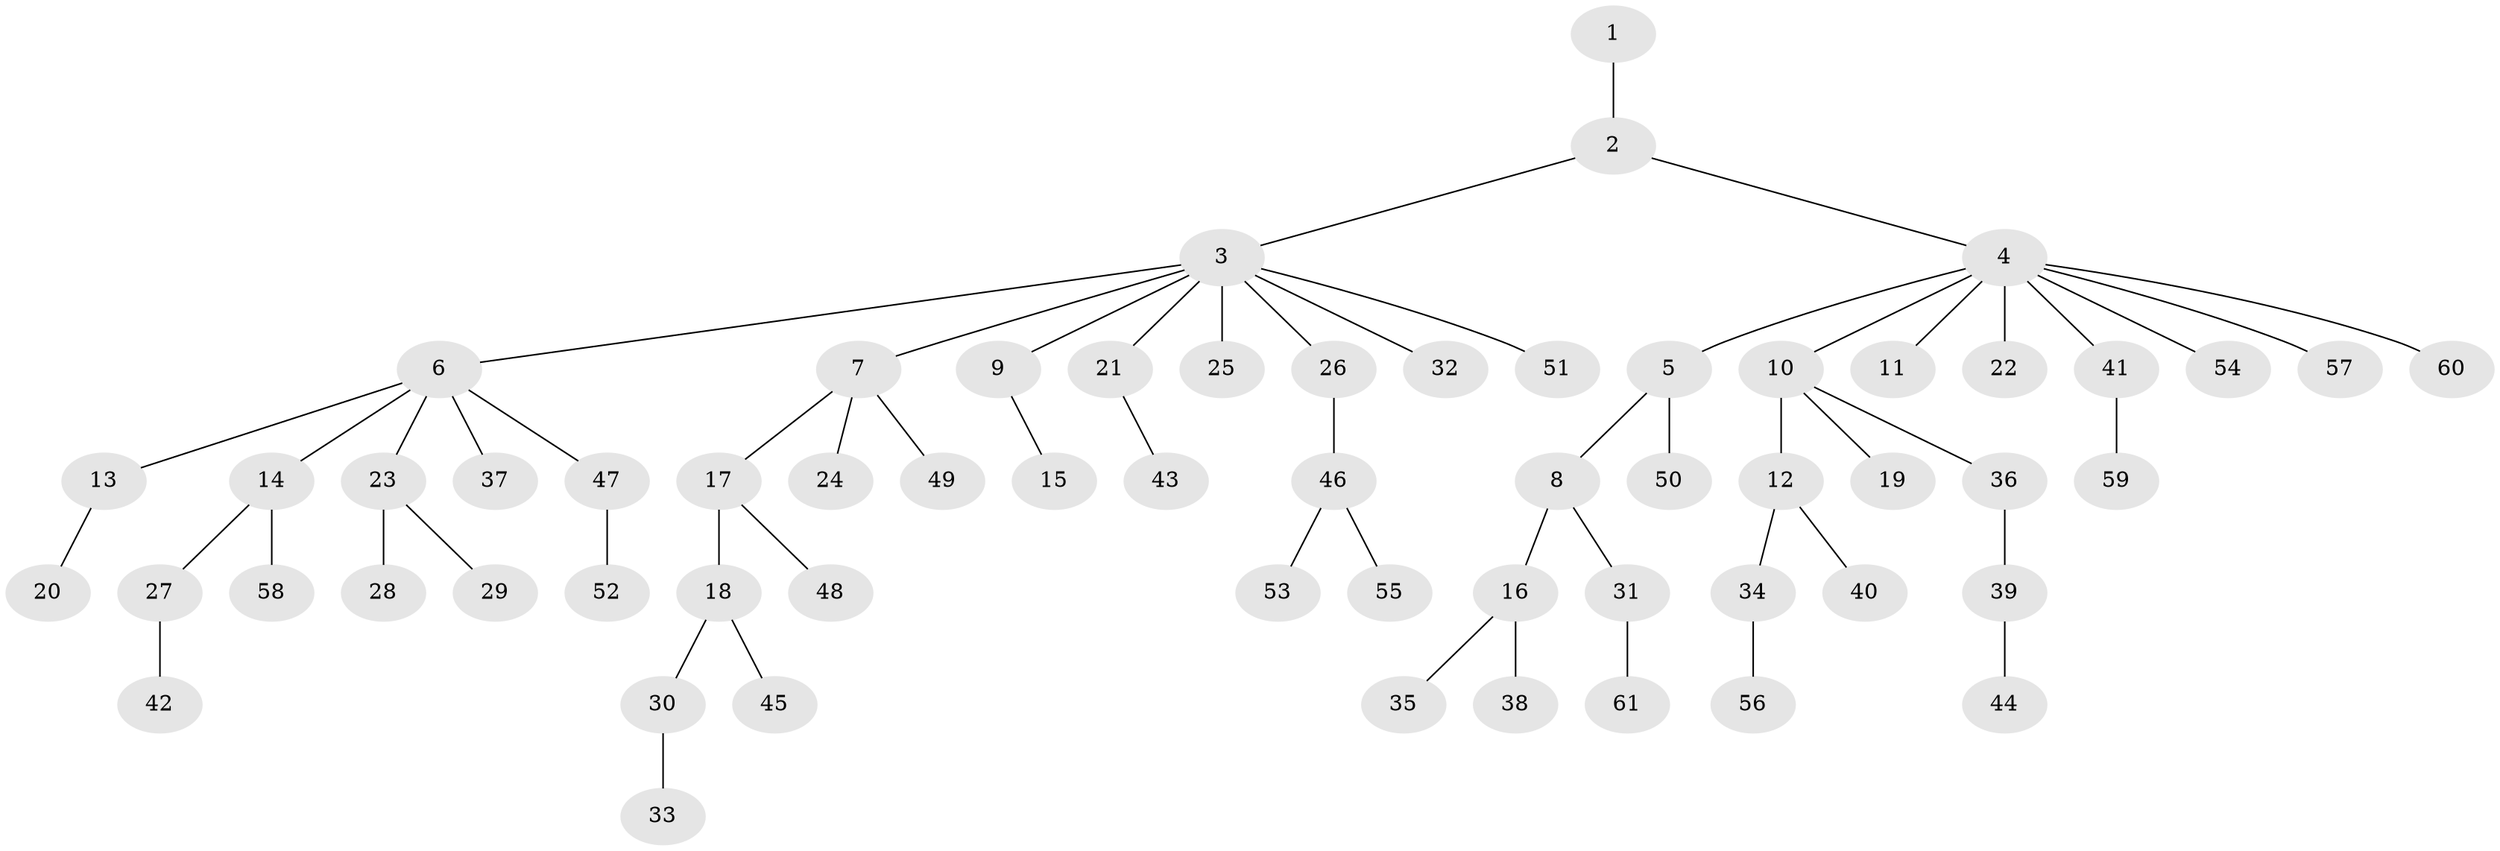 // coarse degree distribution, {1: 0.7916666666666666, 2: 0.125, 18: 0.041666666666666664, 3: 0.041666666666666664}
// Generated by graph-tools (version 1.1) at 2025/56/03/04/25 21:56:15]
// undirected, 61 vertices, 60 edges
graph export_dot {
graph [start="1"]
  node [color=gray90,style=filled];
  1;
  2;
  3;
  4;
  5;
  6;
  7;
  8;
  9;
  10;
  11;
  12;
  13;
  14;
  15;
  16;
  17;
  18;
  19;
  20;
  21;
  22;
  23;
  24;
  25;
  26;
  27;
  28;
  29;
  30;
  31;
  32;
  33;
  34;
  35;
  36;
  37;
  38;
  39;
  40;
  41;
  42;
  43;
  44;
  45;
  46;
  47;
  48;
  49;
  50;
  51;
  52;
  53;
  54;
  55;
  56;
  57;
  58;
  59;
  60;
  61;
  1 -- 2;
  2 -- 3;
  2 -- 4;
  3 -- 6;
  3 -- 7;
  3 -- 9;
  3 -- 21;
  3 -- 25;
  3 -- 26;
  3 -- 32;
  3 -- 51;
  4 -- 5;
  4 -- 10;
  4 -- 11;
  4 -- 22;
  4 -- 41;
  4 -- 54;
  4 -- 57;
  4 -- 60;
  5 -- 8;
  5 -- 50;
  6 -- 13;
  6 -- 14;
  6 -- 23;
  6 -- 37;
  6 -- 47;
  7 -- 17;
  7 -- 24;
  7 -- 49;
  8 -- 16;
  8 -- 31;
  9 -- 15;
  10 -- 12;
  10 -- 19;
  10 -- 36;
  12 -- 34;
  12 -- 40;
  13 -- 20;
  14 -- 27;
  14 -- 58;
  16 -- 35;
  16 -- 38;
  17 -- 18;
  17 -- 48;
  18 -- 30;
  18 -- 45;
  21 -- 43;
  23 -- 28;
  23 -- 29;
  26 -- 46;
  27 -- 42;
  30 -- 33;
  31 -- 61;
  34 -- 56;
  36 -- 39;
  39 -- 44;
  41 -- 59;
  46 -- 53;
  46 -- 55;
  47 -- 52;
}
